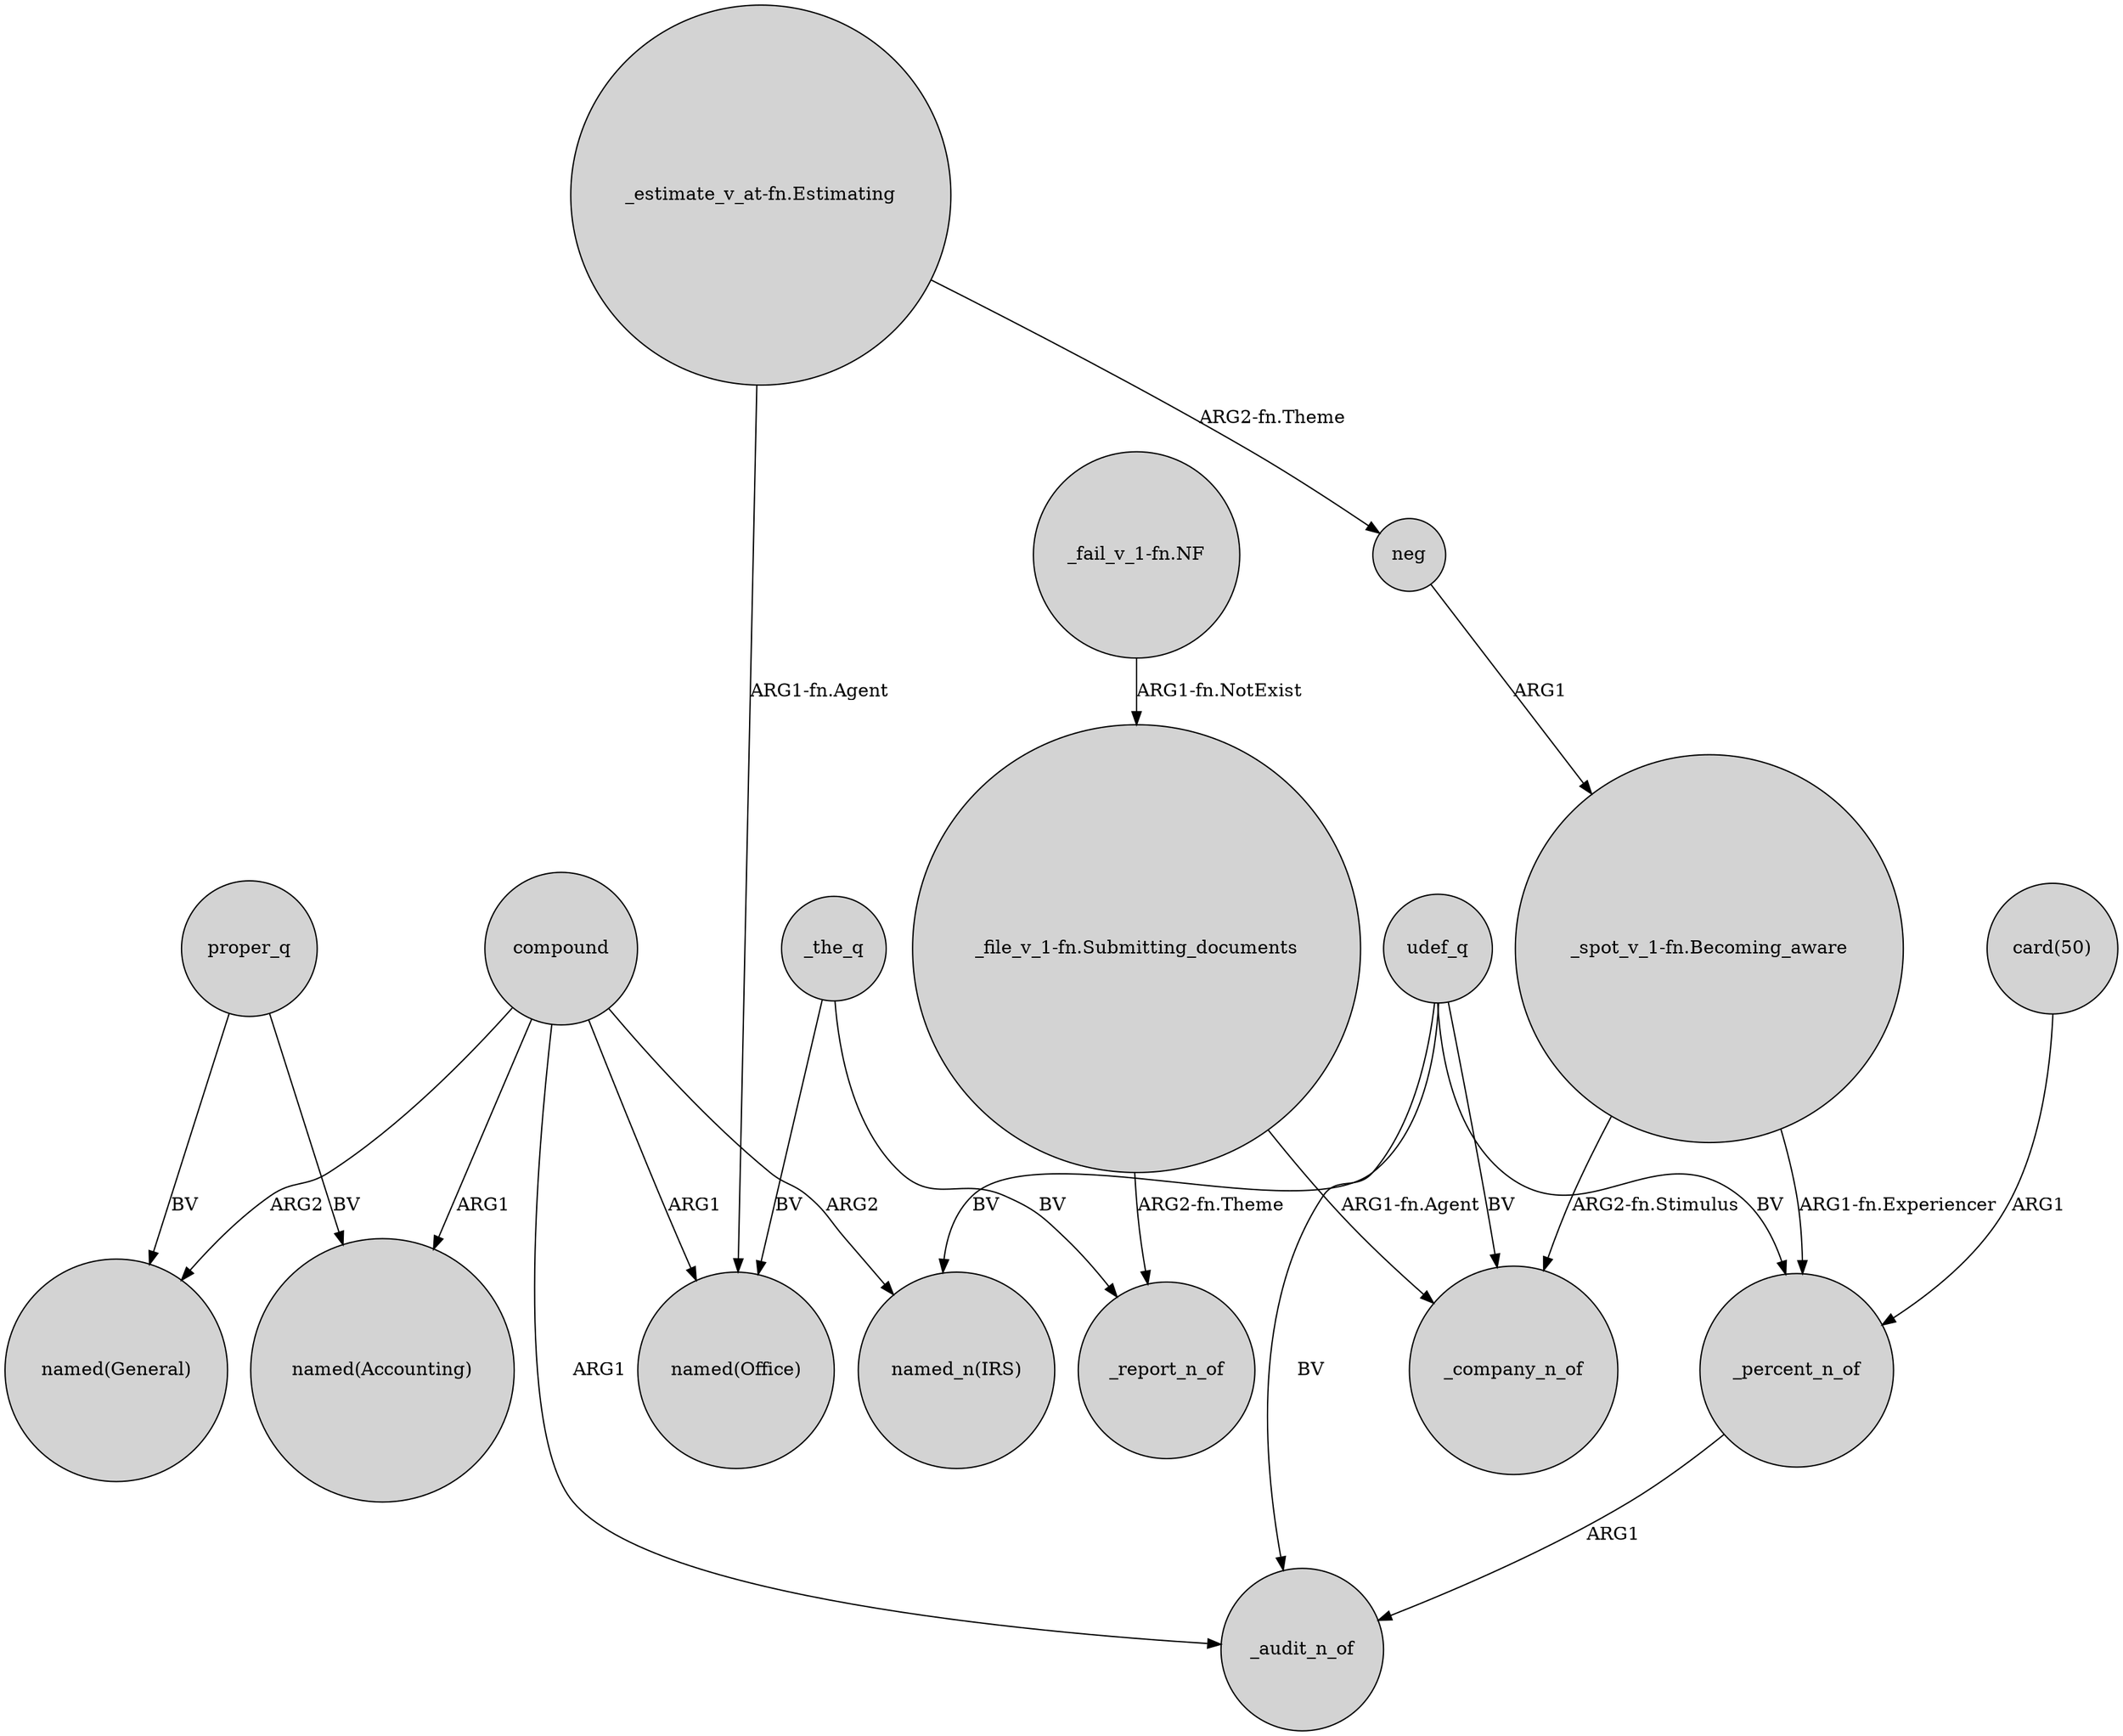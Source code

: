 digraph {
	node [shape=circle style=filled]
	proper_q -> "named(Accounting)" [label=BV]
	udef_q -> _audit_n_of [label=BV]
	compound -> "named(Office)" [label=ARG1]
	proper_q -> "named(General)" [label=BV]
	"_file_v_1-fn.Submitting_documents" -> _report_n_of [label="ARG2-fn.Theme"]
	compound -> "named(General)" [label=ARG2]
	_percent_n_of -> _audit_n_of [label=ARG1]
	"_estimate_v_at-fn.Estimating" -> neg [label="ARG2-fn.Theme"]
	_the_q -> "named(Office)" [label=BV]
	"card(50)" -> _percent_n_of [label=ARG1]
	"_spot_v_1-fn.Becoming_aware" -> _percent_n_of [label="ARG1-fn.Experiencer"]
	compound -> "named(Accounting)" [label=ARG1]
	"_file_v_1-fn.Submitting_documents" -> _company_n_of [label="ARG1-fn.Agent"]
	_the_q -> _report_n_of [label=BV]
	compound -> _audit_n_of [label=ARG1]
	"_spot_v_1-fn.Becoming_aware" -> _company_n_of [label="ARG2-fn.Stimulus"]
	neg -> "_spot_v_1-fn.Becoming_aware" [label=ARG1]
	compound -> "named_n(IRS)" [label=ARG2]
	udef_q -> "named_n(IRS)" [label=BV]
	"_fail_v_1-fn.NF" -> "_file_v_1-fn.Submitting_documents" [label="ARG1-fn.NotExist"]
	udef_q -> _percent_n_of [label=BV]
	udef_q -> _company_n_of [label=BV]
	"_estimate_v_at-fn.Estimating" -> "named(Office)" [label="ARG1-fn.Agent"]
}
